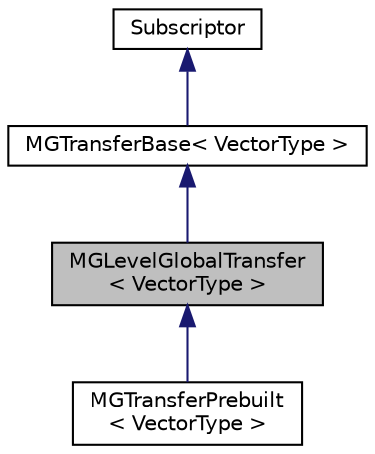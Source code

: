digraph "MGLevelGlobalTransfer&lt; VectorType &gt;"
{
 // LATEX_PDF_SIZE
  edge [fontname="Helvetica",fontsize="10",labelfontname="Helvetica",labelfontsize="10"];
  node [fontname="Helvetica",fontsize="10",shape=record];
  Node1 [label="MGLevelGlobalTransfer\l\< VectorType \>",height=0.2,width=0.4,color="black", fillcolor="grey75", style="filled", fontcolor="black",tooltip=" "];
  Node2 -> Node1 [dir="back",color="midnightblue",fontsize="10",style="solid",fontname="Helvetica"];
  Node2 [label="MGTransferBase\< VectorType \>",height=0.2,width=0.4,color="black", fillcolor="white", style="filled",URL="$classMGTransferBase.html",tooltip=" "];
  Node3 -> Node2 [dir="back",color="midnightblue",fontsize="10",style="solid",fontname="Helvetica"];
  Node3 [label="Subscriptor",height=0.2,width=0.4,color="black", fillcolor="white", style="filled",URL="$classSubscriptor.html",tooltip=" "];
  Node1 -> Node4 [dir="back",color="midnightblue",fontsize="10",style="solid",fontname="Helvetica"];
  Node4 [label="MGTransferPrebuilt\l\< VectorType \>",height=0.2,width=0.4,color="black", fillcolor="white", style="filled",URL="$classMGTransferPrebuilt.html",tooltip=" "];
}
